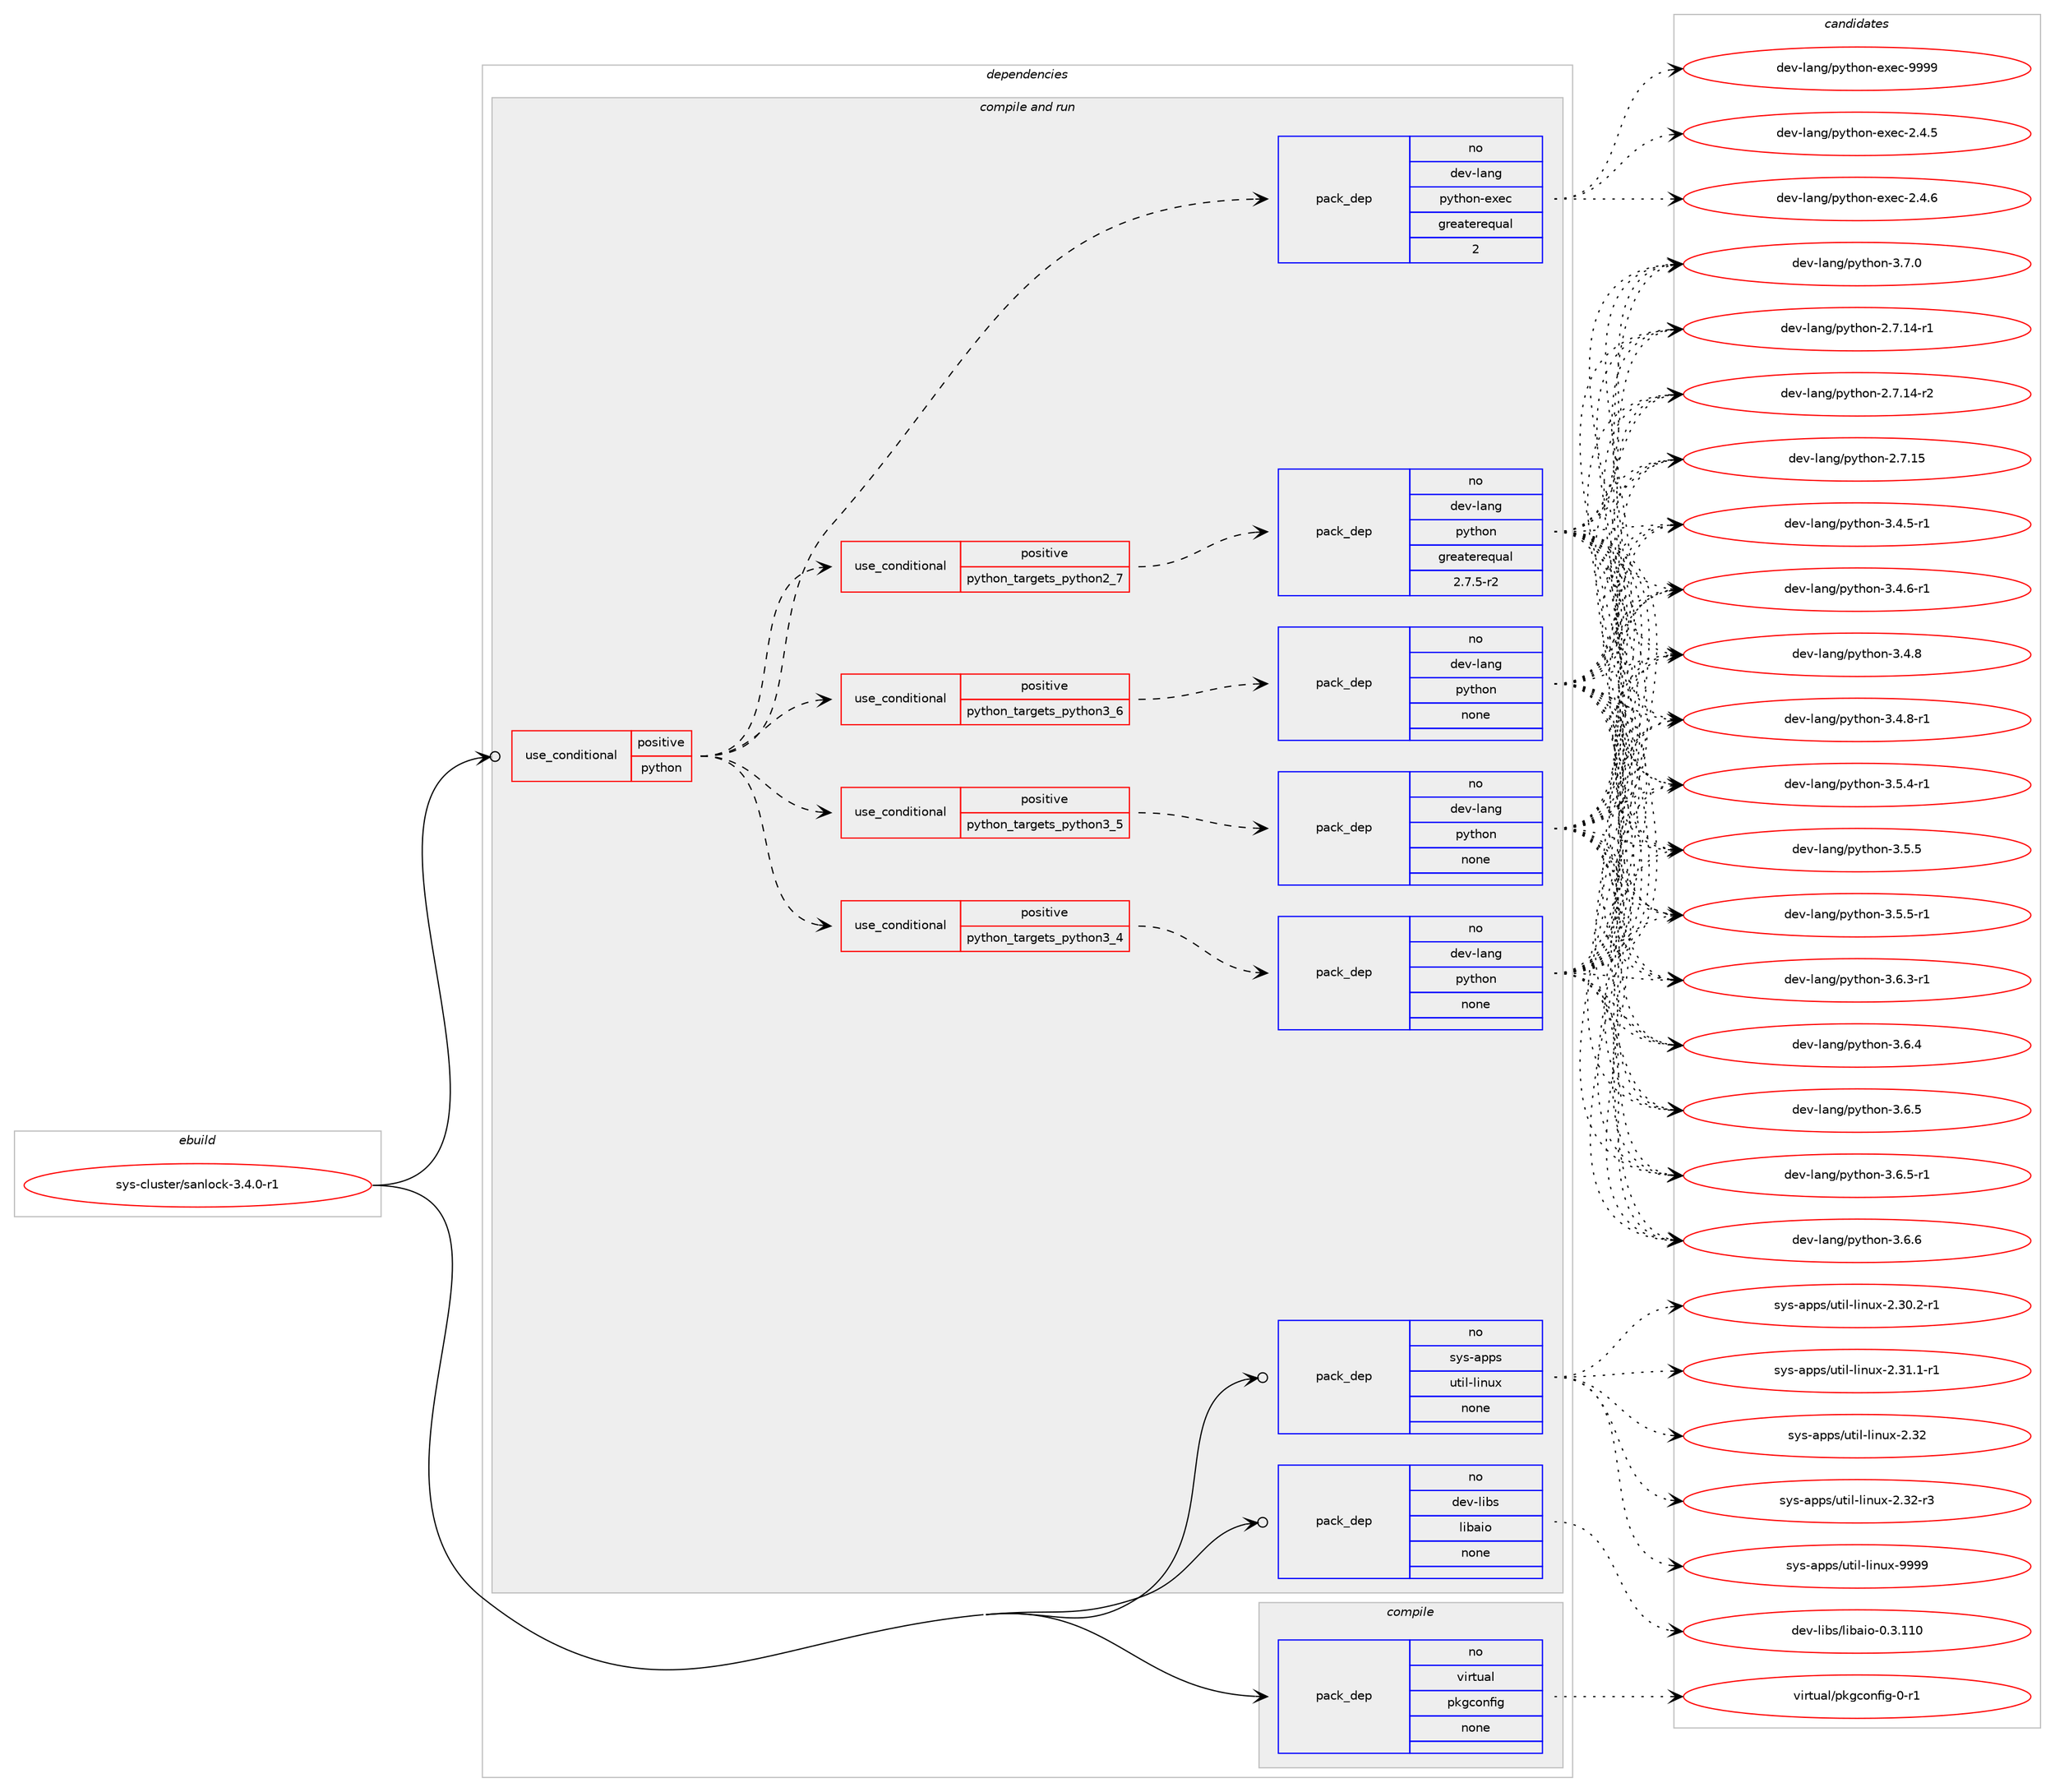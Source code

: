 digraph prolog {

# *************
# Graph options
# *************

newrank=true;
concentrate=true;
compound=true;
graph [rankdir=LR,fontname=Helvetica,fontsize=10,ranksep=1.5];#, ranksep=2.5, nodesep=0.2];
edge  [arrowhead=vee];
node  [fontname=Helvetica,fontsize=10];

# **********
# The ebuild
# **********

subgraph cluster_leftcol {
color=gray;
rank=same;
label=<<i>ebuild</i>>;
id [label="sys-cluster/sanlock-3.4.0-r1", color=red, width=4, href="../sys-cluster/sanlock-3.4.0-r1.svg"];
}

# ****************
# The dependencies
# ****************

subgraph cluster_midcol {
color=gray;
label=<<i>dependencies</i>>;
subgraph cluster_compile {
fillcolor="#eeeeee";
style=filled;
label=<<i>compile</i>>;
subgraph pack5671 {
dependency7259 [label=<<TABLE BORDER="0" CELLBORDER="1" CELLSPACING="0" CELLPADDING="4" WIDTH="220"><TR><TD ROWSPAN="6" CELLPADDING="30">pack_dep</TD></TR><TR><TD WIDTH="110">no</TD></TR><TR><TD>virtual</TD></TR><TR><TD>pkgconfig</TD></TR><TR><TD>none</TD></TR><TR><TD></TD></TR></TABLE>>, shape=none, color=blue];
}
id:e -> dependency7259:w [weight=20,style="solid",arrowhead="vee"];
}
subgraph cluster_compileandrun {
fillcolor="#eeeeee";
style=filled;
label=<<i>compile and run</i>>;
subgraph cond1505 {
dependency7260 [label=<<TABLE BORDER="0" CELLBORDER="1" CELLSPACING="0" CELLPADDING="4"><TR><TD ROWSPAN="3" CELLPADDING="10">use_conditional</TD></TR><TR><TD>positive</TD></TR><TR><TD>python</TD></TR></TABLE>>, shape=none, color=red];
subgraph cond1506 {
dependency7261 [label=<<TABLE BORDER="0" CELLBORDER="1" CELLSPACING="0" CELLPADDING="4"><TR><TD ROWSPAN="3" CELLPADDING="10">use_conditional</TD></TR><TR><TD>positive</TD></TR><TR><TD>python_targets_python2_7</TD></TR></TABLE>>, shape=none, color=red];
subgraph pack5672 {
dependency7262 [label=<<TABLE BORDER="0" CELLBORDER="1" CELLSPACING="0" CELLPADDING="4" WIDTH="220"><TR><TD ROWSPAN="6" CELLPADDING="30">pack_dep</TD></TR><TR><TD WIDTH="110">no</TD></TR><TR><TD>dev-lang</TD></TR><TR><TD>python</TD></TR><TR><TD>greaterequal</TD></TR><TR><TD>2.7.5-r2</TD></TR></TABLE>>, shape=none, color=blue];
}
dependency7261:e -> dependency7262:w [weight=20,style="dashed",arrowhead="vee"];
}
dependency7260:e -> dependency7261:w [weight=20,style="dashed",arrowhead="vee"];
subgraph cond1507 {
dependency7263 [label=<<TABLE BORDER="0" CELLBORDER="1" CELLSPACING="0" CELLPADDING="4"><TR><TD ROWSPAN="3" CELLPADDING="10">use_conditional</TD></TR><TR><TD>positive</TD></TR><TR><TD>python_targets_python3_4</TD></TR></TABLE>>, shape=none, color=red];
subgraph pack5673 {
dependency7264 [label=<<TABLE BORDER="0" CELLBORDER="1" CELLSPACING="0" CELLPADDING="4" WIDTH="220"><TR><TD ROWSPAN="6" CELLPADDING="30">pack_dep</TD></TR><TR><TD WIDTH="110">no</TD></TR><TR><TD>dev-lang</TD></TR><TR><TD>python</TD></TR><TR><TD>none</TD></TR><TR><TD></TD></TR></TABLE>>, shape=none, color=blue];
}
dependency7263:e -> dependency7264:w [weight=20,style="dashed",arrowhead="vee"];
}
dependency7260:e -> dependency7263:w [weight=20,style="dashed",arrowhead="vee"];
subgraph cond1508 {
dependency7265 [label=<<TABLE BORDER="0" CELLBORDER="1" CELLSPACING="0" CELLPADDING="4"><TR><TD ROWSPAN="3" CELLPADDING="10">use_conditional</TD></TR><TR><TD>positive</TD></TR><TR><TD>python_targets_python3_5</TD></TR></TABLE>>, shape=none, color=red];
subgraph pack5674 {
dependency7266 [label=<<TABLE BORDER="0" CELLBORDER="1" CELLSPACING="0" CELLPADDING="4" WIDTH="220"><TR><TD ROWSPAN="6" CELLPADDING="30">pack_dep</TD></TR><TR><TD WIDTH="110">no</TD></TR><TR><TD>dev-lang</TD></TR><TR><TD>python</TD></TR><TR><TD>none</TD></TR><TR><TD></TD></TR></TABLE>>, shape=none, color=blue];
}
dependency7265:e -> dependency7266:w [weight=20,style="dashed",arrowhead="vee"];
}
dependency7260:e -> dependency7265:w [weight=20,style="dashed",arrowhead="vee"];
subgraph cond1509 {
dependency7267 [label=<<TABLE BORDER="0" CELLBORDER="1" CELLSPACING="0" CELLPADDING="4"><TR><TD ROWSPAN="3" CELLPADDING="10">use_conditional</TD></TR><TR><TD>positive</TD></TR><TR><TD>python_targets_python3_6</TD></TR></TABLE>>, shape=none, color=red];
subgraph pack5675 {
dependency7268 [label=<<TABLE BORDER="0" CELLBORDER="1" CELLSPACING="0" CELLPADDING="4" WIDTH="220"><TR><TD ROWSPAN="6" CELLPADDING="30">pack_dep</TD></TR><TR><TD WIDTH="110">no</TD></TR><TR><TD>dev-lang</TD></TR><TR><TD>python</TD></TR><TR><TD>none</TD></TR><TR><TD></TD></TR></TABLE>>, shape=none, color=blue];
}
dependency7267:e -> dependency7268:w [weight=20,style="dashed",arrowhead="vee"];
}
dependency7260:e -> dependency7267:w [weight=20,style="dashed",arrowhead="vee"];
subgraph pack5676 {
dependency7269 [label=<<TABLE BORDER="0" CELLBORDER="1" CELLSPACING="0" CELLPADDING="4" WIDTH="220"><TR><TD ROWSPAN="6" CELLPADDING="30">pack_dep</TD></TR><TR><TD WIDTH="110">no</TD></TR><TR><TD>dev-lang</TD></TR><TR><TD>python-exec</TD></TR><TR><TD>greaterequal</TD></TR><TR><TD>2</TD></TR></TABLE>>, shape=none, color=blue];
}
dependency7260:e -> dependency7269:w [weight=20,style="dashed",arrowhead="vee"];
}
id:e -> dependency7260:w [weight=20,style="solid",arrowhead="odotvee"];
subgraph pack5677 {
dependency7270 [label=<<TABLE BORDER="0" CELLBORDER="1" CELLSPACING="0" CELLPADDING="4" WIDTH="220"><TR><TD ROWSPAN="6" CELLPADDING="30">pack_dep</TD></TR><TR><TD WIDTH="110">no</TD></TR><TR><TD>dev-libs</TD></TR><TR><TD>libaio</TD></TR><TR><TD>none</TD></TR><TR><TD></TD></TR></TABLE>>, shape=none, color=blue];
}
id:e -> dependency7270:w [weight=20,style="solid",arrowhead="odotvee"];
subgraph pack5678 {
dependency7271 [label=<<TABLE BORDER="0" CELLBORDER="1" CELLSPACING="0" CELLPADDING="4" WIDTH="220"><TR><TD ROWSPAN="6" CELLPADDING="30">pack_dep</TD></TR><TR><TD WIDTH="110">no</TD></TR><TR><TD>sys-apps</TD></TR><TR><TD>util-linux</TD></TR><TR><TD>none</TD></TR><TR><TD></TD></TR></TABLE>>, shape=none, color=blue];
}
id:e -> dependency7271:w [weight=20,style="solid",arrowhead="odotvee"];
}
subgraph cluster_run {
fillcolor="#eeeeee";
style=filled;
label=<<i>run</i>>;
}
}

# **************
# The candidates
# **************

subgraph cluster_choices {
rank=same;
color=gray;
label=<<i>candidates</i>>;

subgraph choice5671 {
color=black;
nodesep=1;
choice11810511411611797108471121071039911111010210510345484511449 [label="virtual/pkgconfig-0-r1", color=red, width=4,href="../virtual/pkgconfig-0-r1.svg"];
dependency7259:e -> choice11810511411611797108471121071039911111010210510345484511449:w [style=dotted,weight="100"];
}
subgraph choice5672 {
color=black;
nodesep=1;
choice100101118451089711010347112121116104111110455046554649524511449 [label="dev-lang/python-2.7.14-r1", color=red, width=4,href="../dev-lang/python-2.7.14-r1.svg"];
choice100101118451089711010347112121116104111110455046554649524511450 [label="dev-lang/python-2.7.14-r2", color=red, width=4,href="../dev-lang/python-2.7.14-r2.svg"];
choice10010111845108971101034711212111610411111045504655464953 [label="dev-lang/python-2.7.15", color=red, width=4,href="../dev-lang/python-2.7.15.svg"];
choice1001011184510897110103471121211161041111104551465246534511449 [label="dev-lang/python-3.4.5-r1", color=red, width=4,href="../dev-lang/python-3.4.5-r1.svg"];
choice1001011184510897110103471121211161041111104551465246544511449 [label="dev-lang/python-3.4.6-r1", color=red, width=4,href="../dev-lang/python-3.4.6-r1.svg"];
choice100101118451089711010347112121116104111110455146524656 [label="dev-lang/python-3.4.8", color=red, width=4,href="../dev-lang/python-3.4.8.svg"];
choice1001011184510897110103471121211161041111104551465246564511449 [label="dev-lang/python-3.4.8-r1", color=red, width=4,href="../dev-lang/python-3.4.8-r1.svg"];
choice1001011184510897110103471121211161041111104551465346524511449 [label="dev-lang/python-3.5.4-r1", color=red, width=4,href="../dev-lang/python-3.5.4-r1.svg"];
choice100101118451089711010347112121116104111110455146534653 [label="dev-lang/python-3.5.5", color=red, width=4,href="../dev-lang/python-3.5.5.svg"];
choice1001011184510897110103471121211161041111104551465346534511449 [label="dev-lang/python-3.5.5-r1", color=red, width=4,href="../dev-lang/python-3.5.5-r1.svg"];
choice1001011184510897110103471121211161041111104551465446514511449 [label="dev-lang/python-3.6.3-r1", color=red, width=4,href="../dev-lang/python-3.6.3-r1.svg"];
choice100101118451089711010347112121116104111110455146544652 [label="dev-lang/python-3.6.4", color=red, width=4,href="../dev-lang/python-3.6.4.svg"];
choice100101118451089711010347112121116104111110455146544653 [label="dev-lang/python-3.6.5", color=red, width=4,href="../dev-lang/python-3.6.5.svg"];
choice1001011184510897110103471121211161041111104551465446534511449 [label="dev-lang/python-3.6.5-r1", color=red, width=4,href="../dev-lang/python-3.6.5-r1.svg"];
choice100101118451089711010347112121116104111110455146544654 [label="dev-lang/python-3.6.6", color=red, width=4,href="../dev-lang/python-3.6.6.svg"];
choice100101118451089711010347112121116104111110455146554648 [label="dev-lang/python-3.7.0", color=red, width=4,href="../dev-lang/python-3.7.0.svg"];
dependency7262:e -> choice100101118451089711010347112121116104111110455046554649524511449:w [style=dotted,weight="100"];
dependency7262:e -> choice100101118451089711010347112121116104111110455046554649524511450:w [style=dotted,weight="100"];
dependency7262:e -> choice10010111845108971101034711212111610411111045504655464953:w [style=dotted,weight="100"];
dependency7262:e -> choice1001011184510897110103471121211161041111104551465246534511449:w [style=dotted,weight="100"];
dependency7262:e -> choice1001011184510897110103471121211161041111104551465246544511449:w [style=dotted,weight="100"];
dependency7262:e -> choice100101118451089711010347112121116104111110455146524656:w [style=dotted,weight="100"];
dependency7262:e -> choice1001011184510897110103471121211161041111104551465246564511449:w [style=dotted,weight="100"];
dependency7262:e -> choice1001011184510897110103471121211161041111104551465346524511449:w [style=dotted,weight="100"];
dependency7262:e -> choice100101118451089711010347112121116104111110455146534653:w [style=dotted,weight="100"];
dependency7262:e -> choice1001011184510897110103471121211161041111104551465346534511449:w [style=dotted,weight="100"];
dependency7262:e -> choice1001011184510897110103471121211161041111104551465446514511449:w [style=dotted,weight="100"];
dependency7262:e -> choice100101118451089711010347112121116104111110455146544652:w [style=dotted,weight="100"];
dependency7262:e -> choice100101118451089711010347112121116104111110455146544653:w [style=dotted,weight="100"];
dependency7262:e -> choice1001011184510897110103471121211161041111104551465446534511449:w [style=dotted,weight="100"];
dependency7262:e -> choice100101118451089711010347112121116104111110455146544654:w [style=dotted,weight="100"];
dependency7262:e -> choice100101118451089711010347112121116104111110455146554648:w [style=dotted,weight="100"];
}
subgraph choice5673 {
color=black;
nodesep=1;
choice100101118451089711010347112121116104111110455046554649524511449 [label="dev-lang/python-2.7.14-r1", color=red, width=4,href="../dev-lang/python-2.7.14-r1.svg"];
choice100101118451089711010347112121116104111110455046554649524511450 [label="dev-lang/python-2.7.14-r2", color=red, width=4,href="../dev-lang/python-2.7.14-r2.svg"];
choice10010111845108971101034711212111610411111045504655464953 [label="dev-lang/python-2.7.15", color=red, width=4,href="../dev-lang/python-2.7.15.svg"];
choice1001011184510897110103471121211161041111104551465246534511449 [label="dev-lang/python-3.4.5-r1", color=red, width=4,href="../dev-lang/python-3.4.5-r1.svg"];
choice1001011184510897110103471121211161041111104551465246544511449 [label="dev-lang/python-3.4.6-r1", color=red, width=4,href="../dev-lang/python-3.4.6-r1.svg"];
choice100101118451089711010347112121116104111110455146524656 [label="dev-lang/python-3.4.8", color=red, width=4,href="../dev-lang/python-3.4.8.svg"];
choice1001011184510897110103471121211161041111104551465246564511449 [label="dev-lang/python-3.4.8-r1", color=red, width=4,href="../dev-lang/python-3.4.8-r1.svg"];
choice1001011184510897110103471121211161041111104551465346524511449 [label="dev-lang/python-3.5.4-r1", color=red, width=4,href="../dev-lang/python-3.5.4-r1.svg"];
choice100101118451089711010347112121116104111110455146534653 [label="dev-lang/python-3.5.5", color=red, width=4,href="../dev-lang/python-3.5.5.svg"];
choice1001011184510897110103471121211161041111104551465346534511449 [label="dev-lang/python-3.5.5-r1", color=red, width=4,href="../dev-lang/python-3.5.5-r1.svg"];
choice1001011184510897110103471121211161041111104551465446514511449 [label="dev-lang/python-3.6.3-r1", color=red, width=4,href="../dev-lang/python-3.6.3-r1.svg"];
choice100101118451089711010347112121116104111110455146544652 [label="dev-lang/python-3.6.4", color=red, width=4,href="../dev-lang/python-3.6.4.svg"];
choice100101118451089711010347112121116104111110455146544653 [label="dev-lang/python-3.6.5", color=red, width=4,href="../dev-lang/python-3.6.5.svg"];
choice1001011184510897110103471121211161041111104551465446534511449 [label="dev-lang/python-3.6.5-r1", color=red, width=4,href="../dev-lang/python-3.6.5-r1.svg"];
choice100101118451089711010347112121116104111110455146544654 [label="dev-lang/python-3.6.6", color=red, width=4,href="../dev-lang/python-3.6.6.svg"];
choice100101118451089711010347112121116104111110455146554648 [label="dev-lang/python-3.7.0", color=red, width=4,href="../dev-lang/python-3.7.0.svg"];
dependency7264:e -> choice100101118451089711010347112121116104111110455046554649524511449:w [style=dotted,weight="100"];
dependency7264:e -> choice100101118451089711010347112121116104111110455046554649524511450:w [style=dotted,weight="100"];
dependency7264:e -> choice10010111845108971101034711212111610411111045504655464953:w [style=dotted,weight="100"];
dependency7264:e -> choice1001011184510897110103471121211161041111104551465246534511449:w [style=dotted,weight="100"];
dependency7264:e -> choice1001011184510897110103471121211161041111104551465246544511449:w [style=dotted,weight="100"];
dependency7264:e -> choice100101118451089711010347112121116104111110455146524656:w [style=dotted,weight="100"];
dependency7264:e -> choice1001011184510897110103471121211161041111104551465246564511449:w [style=dotted,weight="100"];
dependency7264:e -> choice1001011184510897110103471121211161041111104551465346524511449:w [style=dotted,weight="100"];
dependency7264:e -> choice100101118451089711010347112121116104111110455146534653:w [style=dotted,weight="100"];
dependency7264:e -> choice1001011184510897110103471121211161041111104551465346534511449:w [style=dotted,weight="100"];
dependency7264:e -> choice1001011184510897110103471121211161041111104551465446514511449:w [style=dotted,weight="100"];
dependency7264:e -> choice100101118451089711010347112121116104111110455146544652:w [style=dotted,weight="100"];
dependency7264:e -> choice100101118451089711010347112121116104111110455146544653:w [style=dotted,weight="100"];
dependency7264:e -> choice1001011184510897110103471121211161041111104551465446534511449:w [style=dotted,weight="100"];
dependency7264:e -> choice100101118451089711010347112121116104111110455146544654:w [style=dotted,weight="100"];
dependency7264:e -> choice100101118451089711010347112121116104111110455146554648:w [style=dotted,weight="100"];
}
subgraph choice5674 {
color=black;
nodesep=1;
choice100101118451089711010347112121116104111110455046554649524511449 [label="dev-lang/python-2.7.14-r1", color=red, width=4,href="../dev-lang/python-2.7.14-r1.svg"];
choice100101118451089711010347112121116104111110455046554649524511450 [label="dev-lang/python-2.7.14-r2", color=red, width=4,href="../dev-lang/python-2.7.14-r2.svg"];
choice10010111845108971101034711212111610411111045504655464953 [label="dev-lang/python-2.7.15", color=red, width=4,href="../dev-lang/python-2.7.15.svg"];
choice1001011184510897110103471121211161041111104551465246534511449 [label="dev-lang/python-3.4.5-r1", color=red, width=4,href="../dev-lang/python-3.4.5-r1.svg"];
choice1001011184510897110103471121211161041111104551465246544511449 [label="dev-lang/python-3.4.6-r1", color=red, width=4,href="../dev-lang/python-3.4.6-r1.svg"];
choice100101118451089711010347112121116104111110455146524656 [label="dev-lang/python-3.4.8", color=red, width=4,href="../dev-lang/python-3.4.8.svg"];
choice1001011184510897110103471121211161041111104551465246564511449 [label="dev-lang/python-3.4.8-r1", color=red, width=4,href="../dev-lang/python-3.4.8-r1.svg"];
choice1001011184510897110103471121211161041111104551465346524511449 [label="dev-lang/python-3.5.4-r1", color=red, width=4,href="../dev-lang/python-3.5.4-r1.svg"];
choice100101118451089711010347112121116104111110455146534653 [label="dev-lang/python-3.5.5", color=red, width=4,href="../dev-lang/python-3.5.5.svg"];
choice1001011184510897110103471121211161041111104551465346534511449 [label="dev-lang/python-3.5.5-r1", color=red, width=4,href="../dev-lang/python-3.5.5-r1.svg"];
choice1001011184510897110103471121211161041111104551465446514511449 [label="dev-lang/python-3.6.3-r1", color=red, width=4,href="../dev-lang/python-3.6.3-r1.svg"];
choice100101118451089711010347112121116104111110455146544652 [label="dev-lang/python-3.6.4", color=red, width=4,href="../dev-lang/python-3.6.4.svg"];
choice100101118451089711010347112121116104111110455146544653 [label="dev-lang/python-3.6.5", color=red, width=4,href="../dev-lang/python-3.6.5.svg"];
choice1001011184510897110103471121211161041111104551465446534511449 [label="dev-lang/python-3.6.5-r1", color=red, width=4,href="../dev-lang/python-3.6.5-r1.svg"];
choice100101118451089711010347112121116104111110455146544654 [label="dev-lang/python-3.6.6", color=red, width=4,href="../dev-lang/python-3.6.6.svg"];
choice100101118451089711010347112121116104111110455146554648 [label="dev-lang/python-3.7.0", color=red, width=4,href="../dev-lang/python-3.7.0.svg"];
dependency7266:e -> choice100101118451089711010347112121116104111110455046554649524511449:w [style=dotted,weight="100"];
dependency7266:e -> choice100101118451089711010347112121116104111110455046554649524511450:w [style=dotted,weight="100"];
dependency7266:e -> choice10010111845108971101034711212111610411111045504655464953:w [style=dotted,weight="100"];
dependency7266:e -> choice1001011184510897110103471121211161041111104551465246534511449:w [style=dotted,weight="100"];
dependency7266:e -> choice1001011184510897110103471121211161041111104551465246544511449:w [style=dotted,weight="100"];
dependency7266:e -> choice100101118451089711010347112121116104111110455146524656:w [style=dotted,weight="100"];
dependency7266:e -> choice1001011184510897110103471121211161041111104551465246564511449:w [style=dotted,weight="100"];
dependency7266:e -> choice1001011184510897110103471121211161041111104551465346524511449:w [style=dotted,weight="100"];
dependency7266:e -> choice100101118451089711010347112121116104111110455146534653:w [style=dotted,weight="100"];
dependency7266:e -> choice1001011184510897110103471121211161041111104551465346534511449:w [style=dotted,weight="100"];
dependency7266:e -> choice1001011184510897110103471121211161041111104551465446514511449:w [style=dotted,weight="100"];
dependency7266:e -> choice100101118451089711010347112121116104111110455146544652:w [style=dotted,weight="100"];
dependency7266:e -> choice100101118451089711010347112121116104111110455146544653:w [style=dotted,weight="100"];
dependency7266:e -> choice1001011184510897110103471121211161041111104551465446534511449:w [style=dotted,weight="100"];
dependency7266:e -> choice100101118451089711010347112121116104111110455146544654:w [style=dotted,weight="100"];
dependency7266:e -> choice100101118451089711010347112121116104111110455146554648:w [style=dotted,weight="100"];
}
subgraph choice5675 {
color=black;
nodesep=1;
choice100101118451089711010347112121116104111110455046554649524511449 [label="dev-lang/python-2.7.14-r1", color=red, width=4,href="../dev-lang/python-2.7.14-r1.svg"];
choice100101118451089711010347112121116104111110455046554649524511450 [label="dev-lang/python-2.7.14-r2", color=red, width=4,href="../dev-lang/python-2.7.14-r2.svg"];
choice10010111845108971101034711212111610411111045504655464953 [label="dev-lang/python-2.7.15", color=red, width=4,href="../dev-lang/python-2.7.15.svg"];
choice1001011184510897110103471121211161041111104551465246534511449 [label="dev-lang/python-3.4.5-r1", color=red, width=4,href="../dev-lang/python-3.4.5-r1.svg"];
choice1001011184510897110103471121211161041111104551465246544511449 [label="dev-lang/python-3.4.6-r1", color=red, width=4,href="../dev-lang/python-3.4.6-r1.svg"];
choice100101118451089711010347112121116104111110455146524656 [label="dev-lang/python-3.4.8", color=red, width=4,href="../dev-lang/python-3.4.8.svg"];
choice1001011184510897110103471121211161041111104551465246564511449 [label="dev-lang/python-3.4.8-r1", color=red, width=4,href="../dev-lang/python-3.4.8-r1.svg"];
choice1001011184510897110103471121211161041111104551465346524511449 [label="dev-lang/python-3.5.4-r1", color=red, width=4,href="../dev-lang/python-3.5.4-r1.svg"];
choice100101118451089711010347112121116104111110455146534653 [label="dev-lang/python-3.5.5", color=red, width=4,href="../dev-lang/python-3.5.5.svg"];
choice1001011184510897110103471121211161041111104551465346534511449 [label="dev-lang/python-3.5.5-r1", color=red, width=4,href="../dev-lang/python-3.5.5-r1.svg"];
choice1001011184510897110103471121211161041111104551465446514511449 [label="dev-lang/python-3.6.3-r1", color=red, width=4,href="../dev-lang/python-3.6.3-r1.svg"];
choice100101118451089711010347112121116104111110455146544652 [label="dev-lang/python-3.6.4", color=red, width=4,href="../dev-lang/python-3.6.4.svg"];
choice100101118451089711010347112121116104111110455146544653 [label="dev-lang/python-3.6.5", color=red, width=4,href="../dev-lang/python-3.6.5.svg"];
choice1001011184510897110103471121211161041111104551465446534511449 [label="dev-lang/python-3.6.5-r1", color=red, width=4,href="../dev-lang/python-3.6.5-r1.svg"];
choice100101118451089711010347112121116104111110455146544654 [label="dev-lang/python-3.6.6", color=red, width=4,href="../dev-lang/python-3.6.6.svg"];
choice100101118451089711010347112121116104111110455146554648 [label="dev-lang/python-3.7.0", color=red, width=4,href="../dev-lang/python-3.7.0.svg"];
dependency7268:e -> choice100101118451089711010347112121116104111110455046554649524511449:w [style=dotted,weight="100"];
dependency7268:e -> choice100101118451089711010347112121116104111110455046554649524511450:w [style=dotted,weight="100"];
dependency7268:e -> choice10010111845108971101034711212111610411111045504655464953:w [style=dotted,weight="100"];
dependency7268:e -> choice1001011184510897110103471121211161041111104551465246534511449:w [style=dotted,weight="100"];
dependency7268:e -> choice1001011184510897110103471121211161041111104551465246544511449:w [style=dotted,weight="100"];
dependency7268:e -> choice100101118451089711010347112121116104111110455146524656:w [style=dotted,weight="100"];
dependency7268:e -> choice1001011184510897110103471121211161041111104551465246564511449:w [style=dotted,weight="100"];
dependency7268:e -> choice1001011184510897110103471121211161041111104551465346524511449:w [style=dotted,weight="100"];
dependency7268:e -> choice100101118451089711010347112121116104111110455146534653:w [style=dotted,weight="100"];
dependency7268:e -> choice1001011184510897110103471121211161041111104551465346534511449:w [style=dotted,weight="100"];
dependency7268:e -> choice1001011184510897110103471121211161041111104551465446514511449:w [style=dotted,weight="100"];
dependency7268:e -> choice100101118451089711010347112121116104111110455146544652:w [style=dotted,weight="100"];
dependency7268:e -> choice100101118451089711010347112121116104111110455146544653:w [style=dotted,weight="100"];
dependency7268:e -> choice1001011184510897110103471121211161041111104551465446534511449:w [style=dotted,weight="100"];
dependency7268:e -> choice100101118451089711010347112121116104111110455146544654:w [style=dotted,weight="100"];
dependency7268:e -> choice100101118451089711010347112121116104111110455146554648:w [style=dotted,weight="100"];
}
subgraph choice5676 {
color=black;
nodesep=1;
choice1001011184510897110103471121211161041111104510112010199455046524653 [label="dev-lang/python-exec-2.4.5", color=red, width=4,href="../dev-lang/python-exec-2.4.5.svg"];
choice1001011184510897110103471121211161041111104510112010199455046524654 [label="dev-lang/python-exec-2.4.6", color=red, width=4,href="../dev-lang/python-exec-2.4.6.svg"];
choice10010111845108971101034711212111610411111045101120101994557575757 [label="dev-lang/python-exec-9999", color=red, width=4,href="../dev-lang/python-exec-9999.svg"];
dependency7269:e -> choice1001011184510897110103471121211161041111104510112010199455046524653:w [style=dotted,weight="100"];
dependency7269:e -> choice1001011184510897110103471121211161041111104510112010199455046524654:w [style=dotted,weight="100"];
dependency7269:e -> choice10010111845108971101034711212111610411111045101120101994557575757:w [style=dotted,weight="100"];
}
subgraph choice5677 {
color=black;
nodesep=1;
choice10010111845108105981154710810598971051114548465146494948 [label="dev-libs/libaio-0.3.110", color=red, width=4,href="../dev-libs/libaio-0.3.110.svg"];
dependency7270:e -> choice10010111845108105981154710810598971051114548465146494948:w [style=dotted,weight="100"];
}
subgraph choice5678 {
color=black;
nodesep=1;
choice11512111545971121121154711711610510845108105110117120455046514846504511449 [label="sys-apps/util-linux-2.30.2-r1", color=red, width=4,href="../sys-apps/util-linux-2.30.2-r1.svg"];
choice11512111545971121121154711711610510845108105110117120455046514946494511449 [label="sys-apps/util-linux-2.31.1-r1", color=red, width=4,href="../sys-apps/util-linux-2.31.1-r1.svg"];
choice115121115459711211211547117116105108451081051101171204550465150 [label="sys-apps/util-linux-2.32", color=red, width=4,href="../sys-apps/util-linux-2.32.svg"];
choice1151211154597112112115471171161051084510810511011712045504651504511451 [label="sys-apps/util-linux-2.32-r3", color=red, width=4,href="../sys-apps/util-linux-2.32-r3.svg"];
choice115121115459711211211547117116105108451081051101171204557575757 [label="sys-apps/util-linux-9999", color=red, width=4,href="../sys-apps/util-linux-9999.svg"];
dependency7271:e -> choice11512111545971121121154711711610510845108105110117120455046514846504511449:w [style=dotted,weight="100"];
dependency7271:e -> choice11512111545971121121154711711610510845108105110117120455046514946494511449:w [style=dotted,weight="100"];
dependency7271:e -> choice115121115459711211211547117116105108451081051101171204550465150:w [style=dotted,weight="100"];
dependency7271:e -> choice1151211154597112112115471171161051084510810511011712045504651504511451:w [style=dotted,weight="100"];
dependency7271:e -> choice115121115459711211211547117116105108451081051101171204557575757:w [style=dotted,weight="100"];
}
}

}
